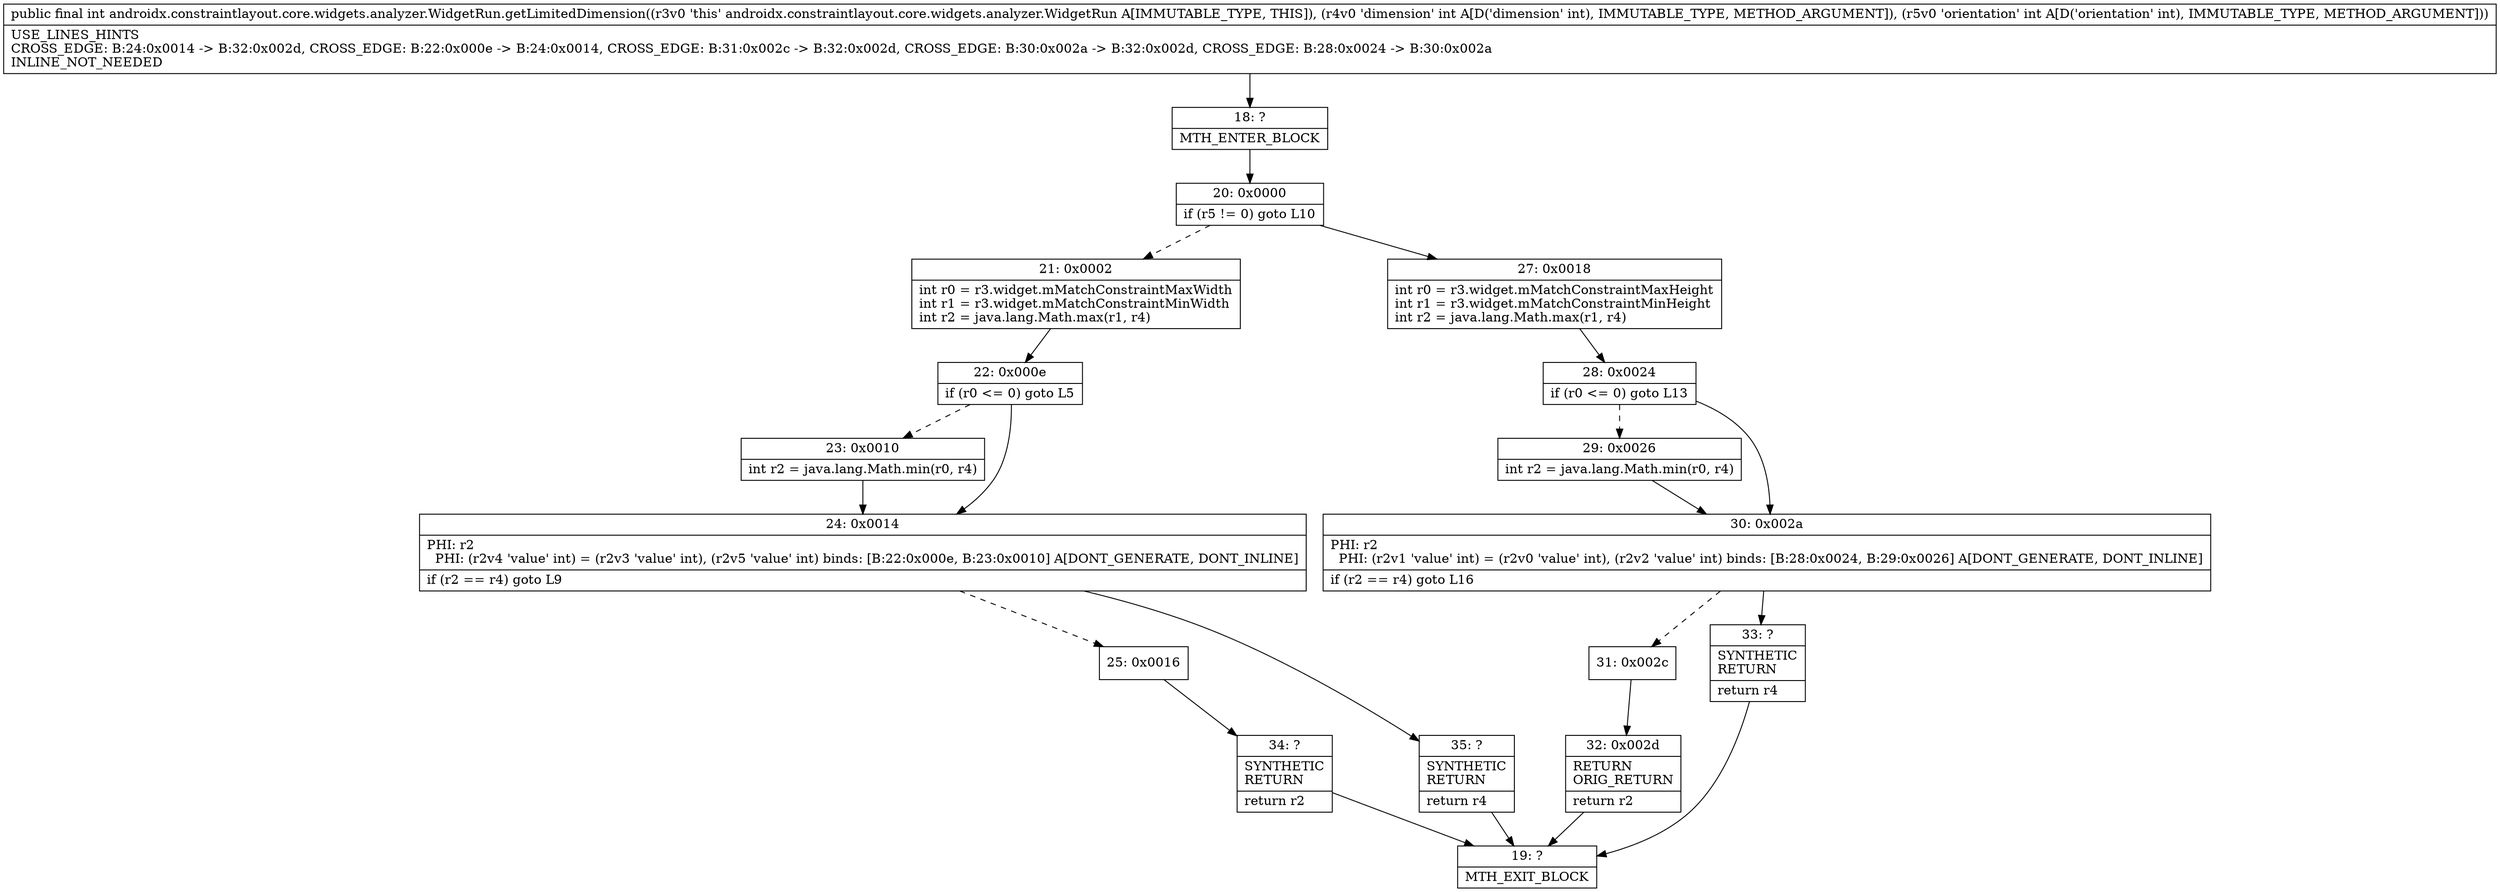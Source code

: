 digraph "CFG forandroidx.constraintlayout.core.widgets.analyzer.WidgetRun.getLimitedDimension(II)I" {
Node_18 [shape=record,label="{18\:\ ?|MTH_ENTER_BLOCK\l}"];
Node_20 [shape=record,label="{20\:\ 0x0000|if (r5 != 0) goto L10\l}"];
Node_21 [shape=record,label="{21\:\ 0x0002|int r0 = r3.widget.mMatchConstraintMaxWidth\lint r1 = r3.widget.mMatchConstraintMinWidth\lint r2 = java.lang.Math.max(r1, r4)\l}"];
Node_22 [shape=record,label="{22\:\ 0x000e|if (r0 \<= 0) goto L5\l}"];
Node_23 [shape=record,label="{23\:\ 0x0010|int r2 = java.lang.Math.min(r0, r4)\l}"];
Node_24 [shape=record,label="{24\:\ 0x0014|PHI: r2 \l  PHI: (r2v4 'value' int) = (r2v3 'value' int), (r2v5 'value' int) binds: [B:22:0x000e, B:23:0x0010] A[DONT_GENERATE, DONT_INLINE]\l|if (r2 == r4) goto L9\l}"];
Node_25 [shape=record,label="{25\:\ 0x0016}"];
Node_34 [shape=record,label="{34\:\ ?|SYNTHETIC\lRETURN\l|return r2\l}"];
Node_19 [shape=record,label="{19\:\ ?|MTH_EXIT_BLOCK\l}"];
Node_35 [shape=record,label="{35\:\ ?|SYNTHETIC\lRETURN\l|return r4\l}"];
Node_27 [shape=record,label="{27\:\ 0x0018|int r0 = r3.widget.mMatchConstraintMaxHeight\lint r1 = r3.widget.mMatchConstraintMinHeight\lint r2 = java.lang.Math.max(r1, r4)\l}"];
Node_28 [shape=record,label="{28\:\ 0x0024|if (r0 \<= 0) goto L13\l}"];
Node_29 [shape=record,label="{29\:\ 0x0026|int r2 = java.lang.Math.min(r0, r4)\l}"];
Node_30 [shape=record,label="{30\:\ 0x002a|PHI: r2 \l  PHI: (r2v1 'value' int) = (r2v0 'value' int), (r2v2 'value' int) binds: [B:28:0x0024, B:29:0x0026] A[DONT_GENERATE, DONT_INLINE]\l|if (r2 == r4) goto L16\l}"];
Node_31 [shape=record,label="{31\:\ 0x002c}"];
Node_32 [shape=record,label="{32\:\ 0x002d|RETURN\lORIG_RETURN\l|return r2\l}"];
Node_33 [shape=record,label="{33\:\ ?|SYNTHETIC\lRETURN\l|return r4\l}"];
MethodNode[shape=record,label="{public final int androidx.constraintlayout.core.widgets.analyzer.WidgetRun.getLimitedDimension((r3v0 'this' androidx.constraintlayout.core.widgets.analyzer.WidgetRun A[IMMUTABLE_TYPE, THIS]), (r4v0 'dimension' int A[D('dimension' int), IMMUTABLE_TYPE, METHOD_ARGUMENT]), (r5v0 'orientation' int A[D('orientation' int), IMMUTABLE_TYPE, METHOD_ARGUMENT]))  | USE_LINES_HINTS\lCROSS_EDGE: B:24:0x0014 \-\> B:32:0x002d, CROSS_EDGE: B:22:0x000e \-\> B:24:0x0014, CROSS_EDGE: B:31:0x002c \-\> B:32:0x002d, CROSS_EDGE: B:30:0x002a \-\> B:32:0x002d, CROSS_EDGE: B:28:0x0024 \-\> B:30:0x002a\lINLINE_NOT_NEEDED\l}"];
MethodNode -> Node_18;Node_18 -> Node_20;
Node_20 -> Node_21[style=dashed];
Node_20 -> Node_27;
Node_21 -> Node_22;
Node_22 -> Node_23[style=dashed];
Node_22 -> Node_24;
Node_23 -> Node_24;
Node_24 -> Node_25[style=dashed];
Node_24 -> Node_35;
Node_25 -> Node_34;
Node_34 -> Node_19;
Node_35 -> Node_19;
Node_27 -> Node_28;
Node_28 -> Node_29[style=dashed];
Node_28 -> Node_30;
Node_29 -> Node_30;
Node_30 -> Node_31[style=dashed];
Node_30 -> Node_33;
Node_31 -> Node_32;
Node_32 -> Node_19;
Node_33 -> Node_19;
}

